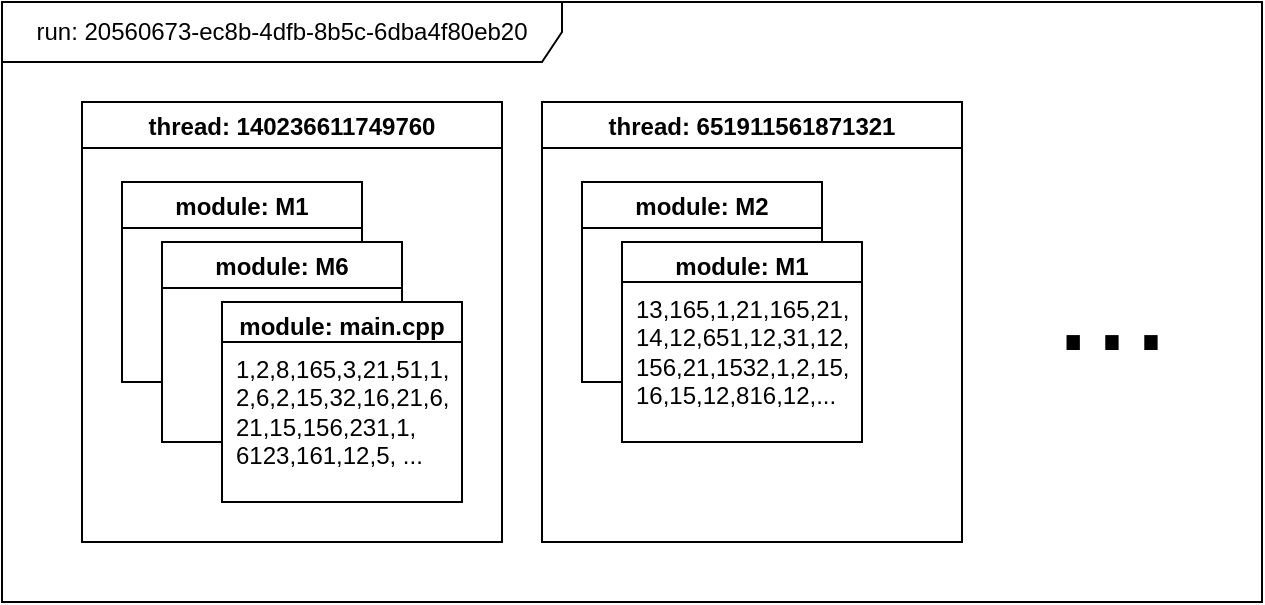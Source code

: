 <mxfile version="17.5.0" type="github">
  <diagram id="sfww8BN-WbycEzRLHBNi" name="Page-1">
    <mxGraphModel dx="1422" dy="762" grid="1" gridSize="10" guides="1" tooltips="1" connect="1" arrows="1" fold="1" page="1" pageScale="1" pageWidth="827" pageHeight="1169" math="0" shadow="0">
      <root>
        <mxCell id="0" />
        <mxCell id="1" parent="0" />
        <mxCell id="_v3AB-LmnHe5vRIVTIrv-2" value="run:&amp;nbsp;20560673-ec8b-4dfb-8b5c-6dba4f80eb20" style="shape=umlFrame;whiteSpace=wrap;html=1;width=280;height=30;" vertex="1" parent="1">
          <mxGeometry x="60" y="30" width="630" height="300" as="geometry" />
        </mxCell>
        <mxCell id="_v3AB-LmnHe5vRIVTIrv-1" value="thread: 140236611749760" style="swimlane;" vertex="1" parent="1">
          <mxGeometry x="100" y="80" width="210" height="220" as="geometry" />
        </mxCell>
        <mxCell id="_v3AB-LmnHe5vRIVTIrv-3" value="thread: 651911561871321" style="swimlane;" vertex="1" parent="1">
          <mxGeometry x="330" y="80" width="210" height="220" as="geometry" />
        </mxCell>
        <mxCell id="_v3AB-LmnHe5vRIVTIrv-8" value="module: M2" style="swimlane;" vertex="1" parent="_v3AB-LmnHe5vRIVTIrv-3">
          <mxGeometry x="20" y="40" width="120" height="100" as="geometry" />
        </mxCell>
        <mxCell id="_v3AB-LmnHe5vRIVTIrv-9" value="module: M1" style="swimlane;labelBackgroundColor=none;labelBorderColor=none;gradientColor=none;swimlaneFillColor=default;fillColor=default;" vertex="1" parent="_v3AB-LmnHe5vRIVTIrv-3">
          <mxGeometry x="40" y="70" width="120" height="100" as="geometry" />
        </mxCell>
        <mxCell id="_v3AB-LmnHe5vRIVTIrv-12" value="13,165,1,21,165,21,&lt;br&gt;14,12,651,12,31,12,&lt;br&gt;156,21,1532,1,2,15,&lt;br&gt;16,15,12,816,12,..." style="rounded=0;html=1;labelBackgroundColor=none;labelBorderColor=none;fontSize=12;fillColor=default;gradientColor=none;align=left;verticalAlign=top;spacingLeft=5;" vertex="1" parent="_v3AB-LmnHe5vRIVTIrv-9">
          <mxGeometry y="20" width="120" height="80" as="geometry" />
        </mxCell>
        <mxCell id="_v3AB-LmnHe5vRIVTIrv-4" value="..." style="text;align=center;verticalAlign=middle;resizable=0;points=[];autosize=1;strokeColor=none;fillColor=none;fontSize=70;labelBorderColor=none;" vertex="1" parent="1">
          <mxGeometry x="580" y="125" width="70" height="90" as="geometry" />
        </mxCell>
        <mxCell id="_v3AB-LmnHe5vRIVTIrv-5" value="module: M1" style="swimlane;" vertex="1" parent="1">
          <mxGeometry x="120" y="120" width="120" height="100" as="geometry" />
        </mxCell>
        <mxCell id="_v3AB-LmnHe5vRIVTIrv-6" value="module: M6" style="swimlane;labelBackgroundColor=none;labelBorderColor=none;gradientColor=none;swimlaneFillColor=default;fillColor=default;" vertex="1" parent="1">
          <mxGeometry x="140" y="150" width="120" height="100" as="geometry" />
        </mxCell>
        <mxCell id="_v3AB-LmnHe5vRIVTIrv-7" value="module: main.cpp" style="swimlane;labelBackgroundColor=none;labelBorderColor=none;gradientColor=none;swimlaneFillColor=default;fillColor=default;" vertex="1" parent="1">
          <mxGeometry x="170" y="180" width="120" height="100" as="geometry" />
        </mxCell>
        <mxCell id="_v3AB-LmnHe5vRIVTIrv-11" value="1,2,8,165,3,21,51,1,&lt;br&gt;2,6,2,15,32,16,21,6,&lt;br&gt;21,15,156,231,1,&lt;br&gt;6123,161,12,5, ..." style="rounded=0;html=1;labelBackgroundColor=none;labelBorderColor=none;fontSize=12;fillColor=default;gradientColor=none;align=left;verticalAlign=top;spacingLeft=5;" vertex="1" parent="_v3AB-LmnHe5vRIVTIrv-7">
          <mxGeometry y="20" width="120" height="80" as="geometry" />
        </mxCell>
      </root>
    </mxGraphModel>
  </diagram>
</mxfile>
